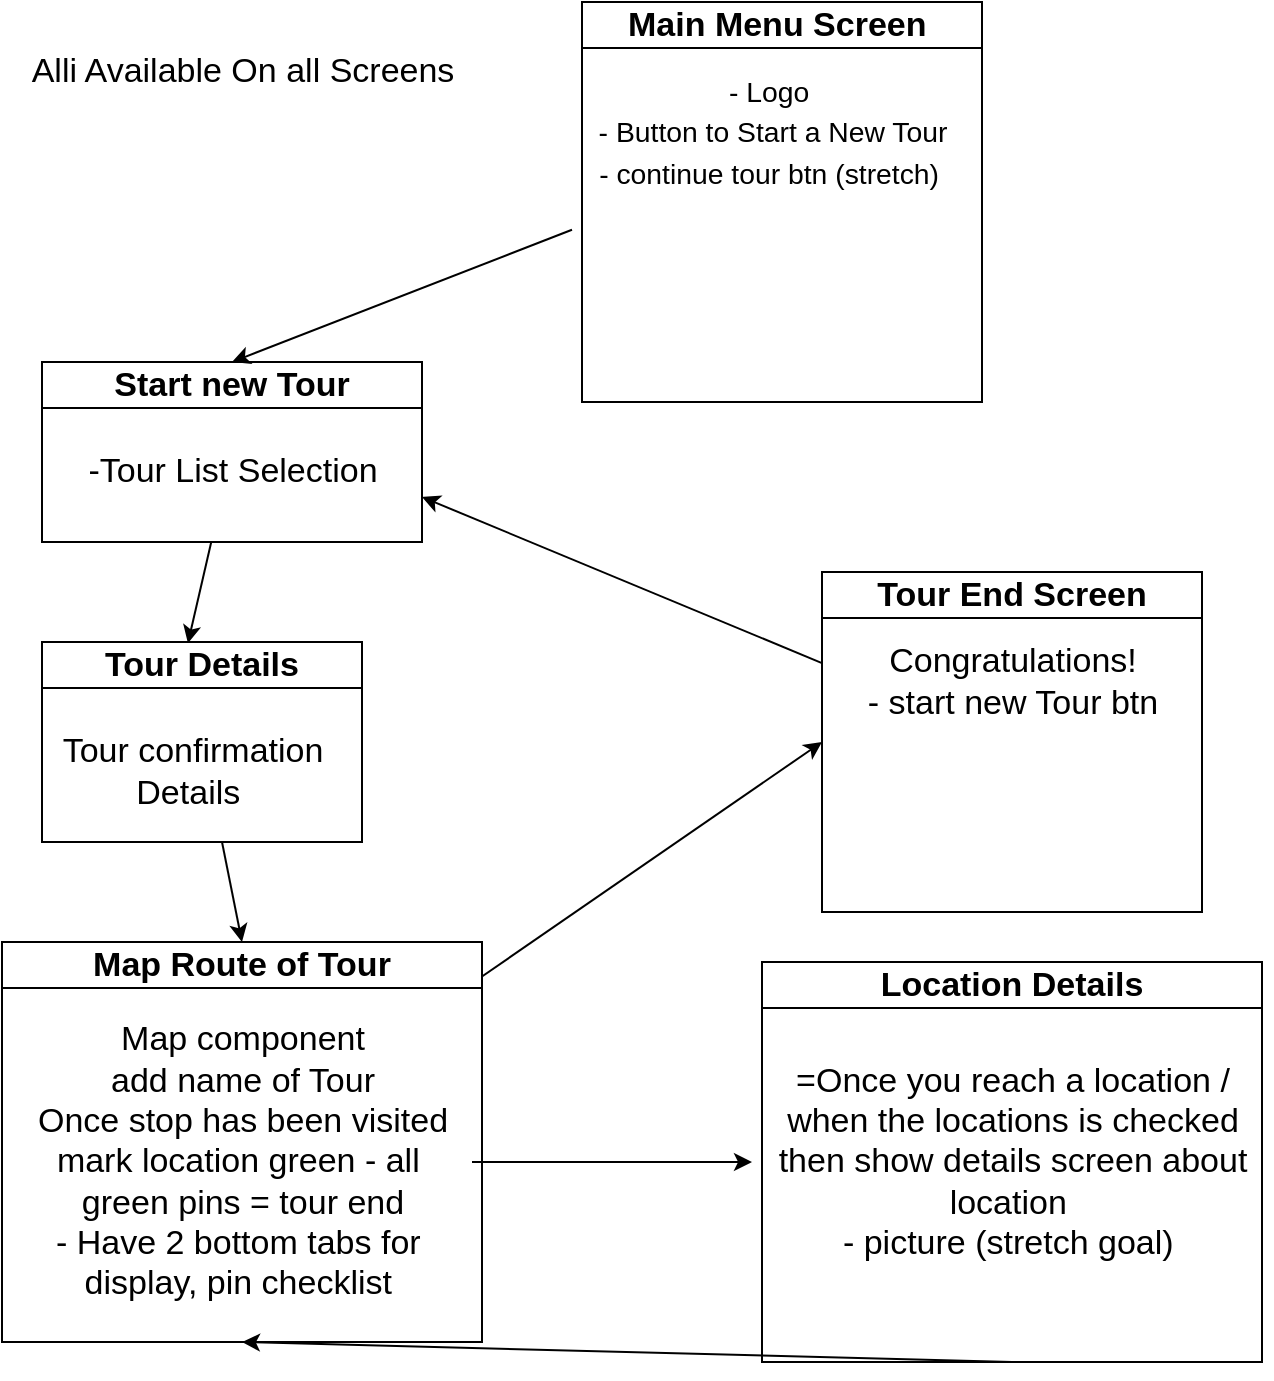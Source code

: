<mxfile>
    <diagram id="RcZphtrrOIxrcf1V3iqd" name="Page-1">
        <mxGraphModel dx="2686" dy="726" grid="1" gridSize="10" guides="1" tooltips="1" connect="1" arrows="1" fold="1" page="1" pageScale="1" pageWidth="850" pageHeight="1100" math="0" shadow="0">
            <root>
                <mxCell id="0"/>
                <mxCell id="1" parent="0"/>
                <mxCell id="9" value="&lt;font style=&quot;font-size: 17px;&quot;&gt;Main Menu Screen&amp;nbsp;&lt;/font&gt;" style="swimlane;whiteSpace=wrap;html=1;" parent="1" vertex="1">
                    <mxGeometry x="350" y="10" width="200" height="200" as="geometry"/>
                </mxCell>
                <mxCell id="10" value="&lt;span style=&quot;font-size: 14.167px;&quot;&gt;- Logo&amp;nbsp;&lt;br&gt;- Button to Start a New Tour&lt;br&gt;- continue tour btn (stretch)&amp;nbsp;&lt;br&gt;&lt;br&gt;&lt;/span&gt;" style="text;html=1;align=center;verticalAlign=middle;resizable=0;points=[];autosize=1;strokeColor=none;fillColor=none;fontSize=17;" parent="9" vertex="1">
                    <mxGeometry x="-5" y="25" width="200" height="100" as="geometry"/>
                </mxCell>
                <mxCell id="21" style="edgeStyle=none;html=1;entryX=0.456;entryY=0.006;entryDx=0;entryDy=0;entryPerimeter=0;fontSize=17;" parent="1" source="11" target="19" edge="1">
                    <mxGeometry relative="1" as="geometry"/>
                </mxCell>
                <mxCell id="11" value="Start new Tour" style="swimlane;whiteSpace=wrap;html=1;fontSize=17;" parent="1" vertex="1">
                    <mxGeometry x="80" y="190" width="190" height="90" as="geometry"/>
                </mxCell>
                <mxCell id="13" value="-Tour List Selection" style="text;html=1;align=center;verticalAlign=middle;resizable=0;points=[];autosize=1;strokeColor=none;fillColor=none;fontSize=17;" parent="11" vertex="1">
                    <mxGeometry x="10" y="40" width="170" height="30" as="geometry"/>
                </mxCell>
                <mxCell id="12" style="edgeStyle=none;html=1;entryX=0.5;entryY=0;entryDx=0;entryDy=0;fontSize=17;" parent="1" source="10" target="11" edge="1">
                    <mxGeometry relative="1" as="geometry"/>
                </mxCell>
                <mxCell id="15" value="Alli Available On all Screens" style="text;html=1;align=center;verticalAlign=middle;resizable=0;points=[];autosize=1;strokeColor=none;fillColor=none;fontSize=17;" parent="1" vertex="1">
                    <mxGeometry x="65" y="30" width="230" height="30" as="geometry"/>
                </mxCell>
                <mxCell id="28" style="edgeStyle=none;html=1;entryX=0;entryY=0.5;entryDx=0;entryDy=0;fontSize=17;" parent="1" source="16" target="27" edge="1">
                    <mxGeometry relative="1" as="geometry"/>
                </mxCell>
                <mxCell id="16" value="Map Route of Tour" style="swimlane;whiteSpace=wrap;html=1;fontSize=17;" parent="1" vertex="1">
                    <mxGeometry x="60" y="480" width="240" height="200" as="geometry">
                        <mxRectangle x="60" y="480" width="190" height="30" as="alternateBounds"/>
                    </mxGeometry>
                </mxCell>
                <mxCell id="17" value="Map component&lt;br&gt;add name of Tour&lt;br&gt;Once stop has been visited&lt;br&gt;mark location green - all&amp;nbsp;&lt;br&gt;green pins = tour end&lt;br&gt;- Have 2 bottom tabs for&amp;nbsp;&lt;br&gt;display, pin checklist&amp;nbsp;" style="text;html=1;align=center;verticalAlign=middle;resizable=0;points=[];autosize=1;strokeColor=none;fillColor=none;fontSize=17;" parent="16" vertex="1">
                    <mxGeometry x="5" y="30" width="230" height="160" as="geometry"/>
                </mxCell>
                <mxCell id="22" style="edgeStyle=none;html=1;entryX=0.5;entryY=0;entryDx=0;entryDy=0;fontSize=17;" parent="1" source="19" target="16" edge="1">
                    <mxGeometry relative="1" as="geometry"/>
                </mxCell>
                <mxCell id="19" value="Tour Details" style="swimlane;whiteSpace=wrap;html=1;fontSize=17;" parent="1" vertex="1">
                    <mxGeometry x="80" y="330" width="160" height="100" as="geometry"/>
                </mxCell>
                <mxCell id="20" value="Tour confirmation&lt;br&gt;Details&amp;nbsp;" style="text;html=1;align=center;verticalAlign=middle;resizable=0;points=[];autosize=1;strokeColor=none;fillColor=none;fontSize=17;" parent="19" vertex="1">
                    <mxGeometry y="40" width="150" height="50" as="geometry"/>
                </mxCell>
                <mxCell id="30" style="edgeStyle=none;html=1;entryX=1;entryY=0.75;entryDx=0;entryDy=0;fontSize=17;" parent="1" source="27" target="11" edge="1">
                    <mxGeometry relative="1" as="geometry"/>
                </mxCell>
                <mxCell id="27" value="Tour End Screen" style="swimlane;whiteSpace=wrap;html=1;fontSize=17;" parent="1" vertex="1">
                    <mxGeometry x="470" y="295" width="190" height="170" as="geometry"/>
                </mxCell>
                <mxCell id="29" value="Congratulations!&lt;br&gt;- start new Tour btn" style="text;html=1;align=center;verticalAlign=middle;resizable=0;points=[];autosize=1;strokeColor=none;fillColor=none;fontSize=17;" parent="27" vertex="1">
                    <mxGeometry x="10" y="30" width="170" height="50" as="geometry"/>
                </mxCell>
                <mxCell id="35" style="edgeStyle=none;html=1;exitX=0.5;exitY=1;exitDx=0;exitDy=0;entryX=0.5;entryY=1;entryDx=0;entryDy=0;fontSize=17;" parent="1" source="31" target="16" edge="1">
                    <mxGeometry relative="1" as="geometry"/>
                </mxCell>
                <mxCell id="31" value="Location Details" style="swimlane;whiteSpace=wrap;html=1;fontSize=17;" parent="1" vertex="1">
                    <mxGeometry x="440" y="490" width="250" height="200" as="geometry"/>
                </mxCell>
                <mxCell id="33" value="=Once you reach a location /&lt;br&gt;when the locations is checked&lt;br&gt;then show details screen about&lt;br&gt;location&amp;nbsp;&lt;br&gt;- picture (stretch goal)&amp;nbsp;" style="text;html=1;align=center;verticalAlign=middle;resizable=0;points=[];autosize=1;strokeColor=none;fillColor=none;fontSize=17;" parent="31" vertex="1">
                    <mxGeometry x="-5" y="40" width="260" height="120" as="geometry"/>
                </mxCell>
                <mxCell id="34" style="edgeStyle=none;html=1;fontSize=17;" parent="1" source="17" target="33" edge="1">
                    <mxGeometry relative="1" as="geometry"/>
                </mxCell>
            </root>
        </mxGraphModel>
    </diagram>
</mxfile>